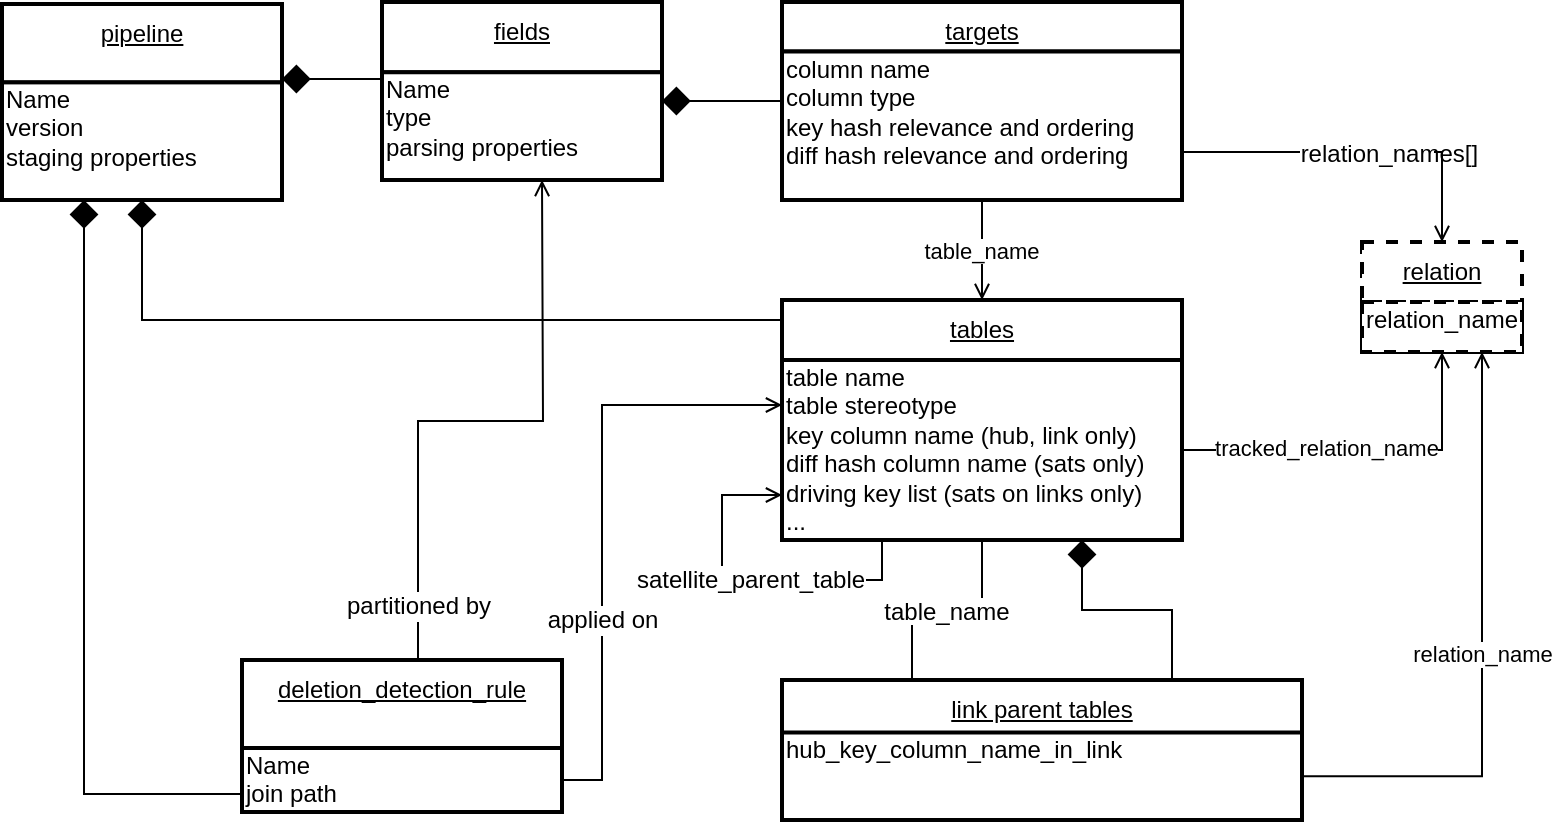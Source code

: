<mxfile version="22.0.2" type="device">
  <diagram id="ijRAcNG_xyvAAmmFcgrQ" name="Seite-1">
    <mxGraphModel dx="1434" dy="844" grid="1" gridSize="10" guides="1" tooltips="1" connect="1" arrows="1" fold="1" page="1" pageScale="1" pageWidth="827" pageHeight="1169" background="#FFFFFF" math="0" shadow="0">
      <root>
        <mxCell id="0" />
        <mxCell id="1" parent="0" />
        <mxCell id="78bXQyf61V3LpKi4EcEU-1" style="shape=rect;verticalAlign=top;align=left;fontSize=12;fontFamily=Helvetica;shadow=0;strokeWidth=2;fillColor=#FFFFFF;strokeColor=#000000;opacity=100.0;gliffyId=61;" parent="1" vertex="1">
          <mxGeometry x="140" y="360" width="160" height="76" as="geometry" />
        </mxCell>
        <mxCell id="78bXQyf61V3LpKi4EcEU-2" value="&lt;div style=&quot;width: 157.0px;height:auto;word-break: break-word;&quot;&gt;&lt;div align=&quot;center&quot;&gt;&lt;span style=&quot;font-family: Arial; font-size: 12px; font-weight: normal; text-decoration: underline; line-height: 14px;&quot;&gt;deletion_detection_rule&lt;/span&gt;&lt;/div&gt;&lt;/div&gt;" style="shape=rect;shadow=0;strokeWidth=2;fillColor=#FFFFFF;strokeColor=#000000;opacity=100.0;html=1;nl2Br=0;verticalAlign=top;align=center;spacingLeft=6.0;spacingRight=6;spacingTop=1.0;spacingBottom=8;whiteSpace=wrap;gliffyId=62;" parent="78bXQyf61V3LpKi4EcEU-1" vertex="1">
          <mxGeometry width="160" height="44" as="geometry" />
        </mxCell>
        <mxCell id="78bXQyf61V3LpKi4EcEU-3" value="&lt;div style=&#39;width: 157.0px;height:auto;word-break: break-word;&#39;&gt;&lt;div align=&quot;left&quot;&gt;&lt;span style=&quot;font-family: Arial; font-size: 12px; font-weight: normal; text-decoration: none; line-height: 14px;&quot;&gt;Name&lt;/span&gt;&lt;/div&gt;&lt;div align=&quot;left&quot;&gt;&lt;span style=&quot;font-family: Arial; font-size: 12px; font-weight: normal; text-decoration: none; line-height: 14px;&quot;&gt;join path&lt;/span&gt;&lt;/div&gt;&lt;/div&gt;" style="shape=rect;shadow=0;strokeWidth=2;fillColor=#FFFFFF;strokeColor=#000000;opacity=100.0;html=1;nl2Br=0;verticalAlign=top;align=left;spacingLeft=0.0;spacingRight=0;spacingTop=-5.0;spacingBottom=2;whiteSpace=wrap;gliffyId=64;" parent="78bXQyf61V3LpKi4EcEU-1" vertex="1">
          <mxGeometry y="44" width="160" height="32" as="geometry" />
        </mxCell>
        <mxCell id="78bXQyf61V3LpKi4EcEU-4" style="shape=rect;verticalAlign=top;align=left;fontSize=12;fontFamily=Helvetica;shadow=0;strokeWidth=2;fillColor=#FFFFFF;strokeColor=#000000;opacity=100.0;gliffyId=2;" parent="1" vertex="1">
          <mxGeometry x="20" y="32" width="140" height="98" as="geometry" />
        </mxCell>
        <mxCell id="78bXQyf61V3LpKi4EcEU-5" value="&lt;div style=&#39;width: 137.0px;height:auto;word-break: break-word;&#39;&gt;&lt;div align=&quot;center&quot;&gt;&lt;span style=&quot;font-family: Arial; font-size: 12px; font-weight: normal; text-decoration: underline; line-height: 14px;&quot;&gt;pipeline&lt;/span&gt;&lt;/div&gt;&lt;/div&gt;" style="shape=rect;shadow=0;strokeWidth=2;fillColor=#FFFFFF;strokeColor=#000000;opacity=100.0;html=1;nl2Br=0;verticalAlign=top;align=center;spacingLeft=6.0;spacingRight=6;spacingTop=1.0;spacingBottom=8;whiteSpace=wrap;gliffyId=3;" parent="78bXQyf61V3LpKi4EcEU-4" vertex="1">
          <mxGeometry width="140" height="39.2" as="geometry" />
        </mxCell>
        <mxCell id="78bXQyf61V3LpKi4EcEU-6" value="&lt;div style=&quot;width: 137.0px;height:auto;word-break: break-word;&quot;&gt;&lt;div align=&quot;left&quot;&gt;&lt;span style=&quot;font-family: Arial; font-size: 12px; font-weight: normal; text-decoration: none; line-height: 14px;&quot; class=&quot;&quot;&gt;Name&lt;/span&gt;&lt;/div&gt;&lt;div align=&quot;left&quot;&gt;&lt;span style=&quot;font-family: Arial; font-size: 12px; font-weight: normal; text-decoration: none; line-height: 14px;&quot; class=&quot;&quot;&gt;version&lt;/span&gt;&lt;/div&gt;&lt;div align=&quot;left&quot;&gt;&lt;span style=&quot;font-family: Arial; font-size: 12px; font-weight: normal; text-decoration: none; line-height: 14px;&quot; class=&quot;&quot;&gt;staging properties&lt;/span&gt;&lt;/div&gt;&lt;/div&gt;" style="shape=rect;shadow=0;strokeWidth=2;fillColor=#FFFFFF;strokeColor=#000000;opacity=100.0;html=1;nl2Br=0;verticalAlign=top;align=left;spacingLeft=0.0;spacingRight=0;spacingTop=-5.0;spacingBottom=2;whiteSpace=wrap;gliffyId=5;" parent="78bXQyf61V3LpKi4EcEU-4" vertex="1">
          <mxGeometry y="39.2" width="140" height="58.8" as="geometry" />
        </mxCell>
        <mxCell id="78bXQyf61V3LpKi4EcEU-7" style="shape=rect;verticalAlign=top;align=left;fontSize=12;fontFamily=Helvetica;shadow=0;strokeWidth=2;fillColor=#FFFFFF;strokeColor=#000000;opacity=100.0;gliffyId=7;" parent="1" vertex="1">
          <mxGeometry x="210" y="31" width="140" height="89" as="geometry" />
        </mxCell>
        <mxCell id="78bXQyf61V3LpKi4EcEU-8" value="&lt;div style=&quot;width: 197.0px;height:auto;word-break: break-word;&quot;&gt;&lt;div align=&quot;center&quot;&gt;&lt;span style=&quot;font-family: Arial; font-size: 12px; font-weight: normal; text-decoration: underline; line-height: 14px;&quot; class=&quot;&quot;&gt;fields&lt;/span&gt;&lt;/div&gt;&lt;/div&gt;" style="shape=rect;shadow=0;strokeWidth=2;fillColor=#FFFFFF;strokeColor=#000000;opacity=100.0;html=1;nl2Br=0;verticalAlign=top;align=center;spacingLeft=6.0;spacingRight=6;spacingTop=1.0;spacingBottom=8;whiteSpace=wrap;gliffyId=8;" parent="78bXQyf61V3LpKi4EcEU-7" vertex="1">
          <mxGeometry width="140" height="35.132" as="geometry" />
        </mxCell>
        <mxCell id="78bXQyf61V3LpKi4EcEU-9" value="&lt;div style=&#39;width: 197.0px;height:auto;word-break: break-word;&#39;&gt;&lt;div align=&quot;left&quot;&gt;&lt;span style=&quot;font-family: Arial; font-size: 12px; font-weight: normal; text-decoration: none; line-height: 14px;&quot;&gt;Name&lt;/span&gt;&lt;/div&gt;&lt;div align=&quot;left&quot;&gt;&lt;span style=&quot;font-family: Arial; font-size: 12px; font-weight: normal; text-decoration: none; line-height: 14px;&quot;&gt;type&lt;/span&gt;&lt;/div&gt;&lt;div align=&quot;left&quot;&gt;&lt;span style=&quot;font-family: Arial; font-size: 12px; font-weight: normal; text-decoration: none; line-height: 14px;&quot;&gt;parsing properties&lt;/span&gt;&lt;/div&gt;&lt;/div&gt;" style="shape=rect;shadow=0;strokeWidth=2;fillColor=#FFFFFF;strokeColor=#000000;opacity=100.0;html=1;nl2Br=0;verticalAlign=top;align=left;spacingLeft=0.0;spacingRight=0;spacingTop=-5.0;spacingBottom=2;whiteSpace=wrap;gliffyId=10;" parent="78bXQyf61V3LpKi4EcEU-7" vertex="1">
          <mxGeometry y="35.132" width="140" height="53.868" as="geometry" />
        </mxCell>
        <mxCell id="78bXQyf61V3LpKi4EcEU-10" style="shape=rect;verticalAlign=top;align=left;fontSize=12;fontFamily=Helvetica;shadow=0;strokeWidth=2;fillColor=#FFFFFF;strokeColor=#000000;opacity=100.0;gliffyId=12;" parent="1" vertex="1">
          <mxGeometry x="410" y="180" width="200" height="120" as="geometry" />
        </mxCell>
        <mxCell id="78bXQyf61V3LpKi4EcEU-11" value="&lt;div style=&quot;width: 197.0px;height:auto;word-break: break-word;&quot;&gt;&lt;div align=&quot;center&quot;&gt;&lt;span style=&quot;font-family: Arial; font-size: 12px; font-weight: normal; text-decoration: underline; line-height: 14px;&quot;&gt;tables&lt;/span&gt;&lt;/div&gt;&lt;/div&gt;" style="shape=rect;shadow=0;strokeWidth=2;fillColor=#FFFFFF;strokeColor=#000000;opacity=100.0;html=1;nl2Br=0;verticalAlign=top;align=center;spacingLeft=6.0;spacingRight=6;spacingTop=1.0;spacingBottom=8;whiteSpace=wrap;gliffyId=13;" parent="78bXQyf61V3LpKi4EcEU-10" vertex="1">
          <mxGeometry width="200" height="30" as="geometry" />
        </mxCell>
        <mxCell id="tocurA1neB7LAM1Sksem-8" value="satellite_parent_table" style="edgeStyle=orthogonalEdgeStyle;rounded=0;orthogonalLoop=1;jettySize=auto;html=1;entryX=0;entryY=0.75;entryDx=0;entryDy=0;exitX=0.25;exitY=1;exitDx=0;exitDy=0;endArrow=open;endFill=0;fontSize=12;" parent="78bXQyf61V3LpKi4EcEU-10" source="78bXQyf61V3LpKi4EcEU-12" target="78bXQyf61V3LpKi4EcEU-12" edge="1">
          <mxGeometry relative="1" as="geometry">
            <mxPoint x="40" y="250" as="targetPoint" />
            <Array as="points">
              <mxPoint x="50" y="140" />
              <mxPoint x="-30" y="140" />
              <mxPoint x="-30" y="98" />
            </Array>
          </mxGeometry>
        </mxCell>
        <mxCell id="78bXQyf61V3LpKi4EcEU-12" value="&lt;div style=&quot;width: 197.0px;height:auto;word-break: break-word;&quot;&gt;&lt;div align=&quot;left&quot;&gt;&lt;span style=&quot;font-family: Arial; font-size: 12px; font-weight: normal; text-decoration: none; line-height: 14px;&quot;&gt;table name&lt;/span&gt;&lt;/div&gt;&lt;div align=&quot;left&quot;&gt;&lt;span style=&quot;font-family: Arial; font-size: 12px; font-weight: normal; text-decoration: none; line-height: 14px;&quot;&gt;table stereotype&lt;/span&gt;&lt;/div&gt;&lt;div align=&quot;left&quot;&gt;&lt;span style=&quot;font-family: Arial; font-size: 12px; font-weight: normal; text-decoration: none; line-height: 14px;&quot;&gt;key column name (hub, link only)&lt;/span&gt;&lt;/div&gt;&lt;div align=&quot;left&quot;&gt;&lt;span style=&quot;font-family: Arial; font-size: 12px; font-weight: normal; text-decoration: none; line-height: 14px;&quot;&gt;diff hash column name (sats only)&lt;/span&gt;&lt;/div&gt;&lt;div align=&quot;left&quot;&gt;&lt;span style=&quot;font-family: Arial; font-size: 12px; font-weight: normal; text-decoration: none; line-height: 14px;&quot;&gt;driving key list (sats on links only)&lt;/span&gt;&lt;/div&gt;&lt;div align=&quot;left&quot;&gt;&lt;span style=&quot;font-family: Arial; font-size: 12px; font-weight: normal; text-decoration: none; line-height: 14px;&quot;&gt;...&lt;/span&gt;&lt;/div&gt;&lt;/div&gt;" style="shape=rect;shadow=0;strokeWidth=2;fillColor=#FFFFFF;strokeColor=#000000;opacity=100.0;html=1;nl2Br=0;verticalAlign=top;align=left;spacingLeft=0.0;spacingRight=0;spacingTop=-5.0;spacingBottom=2;whiteSpace=wrap;gliffyId=15;" parent="78bXQyf61V3LpKi4EcEU-10" vertex="1">
          <mxGeometry y="30" width="200" height="90" as="geometry" />
        </mxCell>
        <mxCell id="78bXQyf61V3LpKi4EcEU-13" style="shape=rect;verticalAlign=top;align=left;fontSize=12;fontFamily=Helvetica;shadow=0;strokeWidth=2;fillColor=#FFFFFF;strokeColor=#000000;opacity=100.0;gliffyId=26;" parent="1" vertex="1">
          <mxGeometry x="410" y="31" width="200" height="99" as="geometry" />
        </mxCell>
        <mxCell id="78bXQyf61V3LpKi4EcEU-14" value="&lt;div style=&quot;width: 197.0px;height:auto;word-break: break-word;&quot;&gt;&lt;div align=&quot;center&quot;&gt;&lt;span style=&quot;font-family: Arial; font-size: 12px; font-weight: normal; text-decoration: underline; line-height: 14px;&quot;&gt;targets&lt;/span&gt;&lt;/div&gt;&lt;/div&gt;" style="shape=rect;shadow=0;strokeWidth=2;fillColor=#FFFFFF;strokeColor=#000000;opacity=100.0;html=1;nl2Br=0;verticalAlign=top;align=center;spacingLeft=6.0;spacingRight=6;spacingTop=1.0;spacingBottom=8;whiteSpace=wrap;gliffyId=27;" parent="78bXQyf61V3LpKi4EcEU-13" vertex="1">
          <mxGeometry width="200" height="24.75" as="geometry" />
        </mxCell>
        <mxCell id="78bXQyf61V3LpKi4EcEU-15" value="&lt;div style=&quot;width: 197.0px;height:auto;word-break: break-word;&quot;&gt;&lt;div align=&quot;left&quot;&gt;&lt;span style=&quot;font-family: Arial; background-color: initial;&quot;&gt;column name&lt;/span&gt;&lt;br&gt;&lt;/div&gt;&lt;div align=&quot;left&quot;&gt;&lt;span style=&quot;font-family: Arial; font-size: 12px; font-weight: normal; text-decoration: none; line-height: 14px;&quot;&gt;column type&lt;/span&gt;&lt;/div&gt;&lt;div align=&quot;left&quot;&gt;&lt;span style=&quot;font-family: Arial; font-size: 12px; font-weight: normal; text-decoration: none; line-height: 14px;&quot;&gt;key hash relevance and ordering&lt;/span&gt;&lt;/div&gt;&lt;div align=&quot;left&quot;&gt;&lt;span style=&quot;font-family: Arial; font-size: 12px; font-weight: normal; text-decoration: none; line-height: 14px;&quot;&gt;diff hash relevance&amp;nbsp;and ordering&lt;/span&gt;&lt;/div&gt;&lt;/div&gt;" style="shape=rect;shadow=0;strokeWidth=2;fillColor=#FFFFFF;strokeColor=#000000;opacity=100.0;html=1;nl2Br=0;verticalAlign=top;align=left;spacingLeft=0.0;spacingRight=0;spacingTop=-5.0;spacingBottom=2;whiteSpace=wrap;gliffyId=29;" parent="78bXQyf61V3LpKi4EcEU-13" vertex="1">
          <mxGeometry y="24.75" width="200" height="74.25" as="geometry" />
        </mxCell>
        <mxCell id="78bXQyf61V3LpKi4EcEU-19" style="shape=rect;verticalAlign=top;align=left;fontSize=12;fontFamily=Helvetica;shadow=0;strokeWidth=2;fillColor=#FFFFFF;strokeColor=#000000;opacity=100.0;gliffyId=39;dashed=1;" parent="1" vertex="1">
          <mxGeometry x="700" y="151" width="80" height="55" as="geometry" />
        </mxCell>
        <mxCell id="78bXQyf61V3LpKi4EcEU-20" value="&lt;div style=&quot;width: 77.0px;height:auto;word-break: break-word;&quot;&gt;&lt;div align=&quot;center&quot;&gt;&lt;span style=&quot;font-family: Arial; font-size: 12px; font-weight: normal; text-decoration: underline; line-height: 14px;&quot;&gt;relation&lt;/span&gt;&lt;/div&gt;&lt;/div&gt;" style="shape=rect;shadow=0;strokeWidth=2;fillColor=#FFFFFF;strokeColor=#000000;opacity=100.0;html=1;nl2Br=0;verticalAlign=top;align=center;spacingLeft=6.0;spacingRight=6;spacingTop=1.0;spacingBottom=8;whiteSpace=wrap;gliffyId=40;dashed=1;" parent="78bXQyf61V3LpKi4EcEU-19" vertex="1">
          <mxGeometry width="80" height="30" as="geometry" />
        </mxCell>
        <mxCell id="78bXQyf61V3LpKi4EcEU-21" value="&lt;div style=&quot;width: 77.0px;height:auto;word-break: break-word;&quot;&gt;&lt;div align=&quot;left&quot;&gt;&lt;span style=&quot;font-family: Arial; font-size: 12px; font-weight: normal; text-decoration: none; line-height: 14px;&quot; class=&quot;&quot;&gt;relation_name&lt;/span&gt;&lt;/div&gt;&lt;/div&gt;" style="shape=rect;shadow=0;strokeWidth=2;fillColor=#FFFFFF;strokeColor=#000000;opacity=100.0;html=1;nl2Br=0;verticalAlign=top;align=left;spacingLeft=0.0;spacingRight=0;spacingTop=-5.0;spacingBottom=2;whiteSpace=wrap;gliffyId=42;dashed=1;" parent="78bXQyf61V3LpKi4EcEU-19" vertex="1">
          <mxGeometry y="30" width="80" height="25" as="geometry" />
        </mxCell>
        <mxCell id="78bXQyf61V3LpKi4EcEU-25" style="shape=filledEdge;strokeWidth=1;strokeColor=#000000;fillColor=none;startArrow=none;startFill=0;startSize=6;endArrow=diamond;endFill=1;endSize=12;rounded=0;gliffyId=68;edgeStyle=orthogonalEdgeStyle;" parent="1" source="78bXQyf61V3LpKi4EcEU-1" target="78bXQyf61V3LpKi4EcEU-4" edge="1">
          <mxGeometry width="100" height="100" relative="1" as="geometry">
            <Array as="points">
              <mxPoint x="200" y="427" />
              <mxPoint x="61" y="427" />
              <mxPoint x="61" y="107" />
            </Array>
          </mxGeometry>
        </mxCell>
        <mxCell id="78bXQyf61V3LpKi4EcEU-26" style="shape=filledEdge;strokeWidth=1;strokeColor=#000000;fillColor=none;startArrow=none;startFill=0;startSize=6;endArrow=diamond;endFill=1;endSize=12;rounded=0;gliffyId=24;edgeStyle=orthogonalEdgeStyle;" parent="1" source="78bXQyf61V3LpKi4EcEU-7" target="78bXQyf61V3LpKi4EcEU-4" edge="1">
          <mxGeometry width="100" height="100" relative="1" as="geometry">
            <Array as="points">
              <mxPoint x="240.002" y="69.5" />
              <mxPoint x="213.334" y="69.5" />
              <mxPoint x="186.667" y="69.5" />
              <mxPoint x="160" y="69.5" />
            </Array>
          </mxGeometry>
        </mxCell>
        <mxCell id="78bXQyf61V3LpKi4EcEU-27" style="shape=filledEdge;strokeWidth=1;strokeColor=#000000;fillColor=none;startArrow=none;startFill=0;startSize=6;endArrow=diamond;endFill=1;endSize=12;rounded=0;gliffyId=31;edgeStyle=orthogonalEdgeStyle;" parent="1" source="78bXQyf61V3LpKi4EcEU-13" target="78bXQyf61V3LpKi4EcEU-7" edge="1">
          <mxGeometry width="100" height="100" relative="1" as="geometry">
            <Array as="points">
              <mxPoint x="500" y="70" />
              <mxPoint x="480" y="70" />
              <mxPoint x="460" y="70" />
              <mxPoint x="440" y="70" />
            </Array>
          </mxGeometry>
        </mxCell>
        <mxCell id="78bXQyf61V3LpKi4EcEU-28" value="" style="shape=filledEdge;strokeWidth=1;strokeColor=#000000;fillColor=none;startArrow=none;startFill=0;startSize=6;endArrow=diamond;endFill=1;endSize=12;rounded=0;gliffyId=38;edgeStyle=orthogonalEdgeStyle;exitX=0.75;exitY=0;exitDx=0;exitDy=0;entryX=0.75;entryY=1;entryDx=0;entryDy=0;fontSize=12;" parent="1" source="tocurA1neB7LAM1Sksem-5" target="78bXQyf61V3LpKi4EcEU-12" edge="1">
          <mxGeometry width="100" height="100" relative="1" as="geometry">
            <mxPoint x="540" y="367" as="sourcePoint" />
          </mxGeometry>
        </mxCell>
        <mxCell id="78bXQyf61V3LpKi4EcEU-29" style="shape=filledEdge;strokeWidth=1;strokeColor=#000000;fillColor=none;startArrow=none;startFill=0;startSize=6;endArrow=diamond;endFill=1;endSize=12;rounded=0;gliffyId=25;edgeStyle=orthogonalEdgeStyle;targetPerimeterSpacing=0;sourcePerimeterSpacing=0;" parent="1" source="78bXQyf61V3LpKi4EcEU-11" target="78bXQyf61V3LpKi4EcEU-6" edge="1">
          <mxGeometry width="100" height="100" relative="1" as="geometry">
            <Array as="points">
              <mxPoint x="90" y="190" />
            </Array>
            <mxPoint x="80" y="240" as="targetPoint" />
          </mxGeometry>
        </mxCell>
        <mxCell id="78bXQyf61V3LpKi4EcEU-30" style="shape=filledEdge;strokeWidth=1;strokeColor=#000000;fillColor=none;startArrow=none;startFill=0;startSize=6;endArrow=open;endFill=0;endSize=6;rounded=0;html=1;nl2Br=0;gliffyId=70;entryX=0;entryY=0.25;edgeStyle=orthogonalEdgeStyle;entryDx=0;entryDy=0;" parent="1" source="78bXQyf61V3LpKi4EcEU-3" target="78bXQyf61V3LpKi4EcEU-12" edge="1">
          <mxGeometry width="100" height="100" relative="1" as="geometry">
            <Array as="points">
              <mxPoint x="320" y="420" />
              <mxPoint x="320" y="233" />
            </Array>
          </mxGeometry>
        </mxCell>
        <mxCell id="78bXQyf61V3LpKi4EcEU-31" value="&lt;div style=&#39;width: 66.391px;height:auto;word-break: break-word;&#39;&gt;&lt;div align=&quot;center&quot;&gt;&lt;span style=&quot;font-family: Arial; font-size: 12px; line-height: 14px;&quot;&gt;applied on&lt;/span&gt;&lt;/div&gt;&lt;/div&gt;" style="text;html=1;nl2Br=0;labelBackgroundColor=#FFFFFF;html=1;nl2Br=0;verticalAlign=middle;align=center;spacingLeft=0.0;spacingRight=0;gliffyId=71;" parent="78bXQyf61V3LpKi4EcEU-30" vertex="1">
          <mxGeometry x="-0.457" relative="1" as="geometry">
            <mxPoint y="-19" as="offset" />
          </mxGeometry>
        </mxCell>
        <mxCell id="78bXQyf61V3LpKi4EcEU-32" style="shape=filledEdge;strokeWidth=1;strokeColor=#000000;fillColor=none;startArrow=none;startFill=0;startSize=6;endArrow=open;endFill=0;endSize=6;rounded=0;html=1;nl2Br=0;gliffyId=72;exitX=0.55;exitY=0.0;exitPerimeter=0;edgeStyle=orthogonalEdgeStyle;" parent="1" source="78bXQyf61V3LpKi4EcEU-1" edge="1">
          <mxGeometry width="100" height="100" relative="1" as="geometry">
            <mxPoint x="290" y="120" as="targetPoint" />
          </mxGeometry>
        </mxCell>
        <mxCell id="78bXQyf61V3LpKi4EcEU-33" value="&lt;div style=&#39;width: 83.047px;height:auto;word-break: break-word;&#39;&gt;&lt;div align=&quot;center&quot;&gt;&lt;span style=&quot;font-family: Arial; font-size: 12px; line-height: 14px;&quot;&gt;partitioned by&lt;/span&gt;&lt;/div&gt;&lt;/div&gt;" style="text;html=1;nl2Br=0;labelBackgroundColor=#FFFFFF;html=1;nl2Br=0;verticalAlign=middle;align=center;spacingLeft=0.0;spacingRight=0;gliffyId=73;" parent="78bXQyf61V3LpKi4EcEU-32" vertex="1">
          <mxGeometry x="-0.82" relative="1" as="geometry">
            <mxPoint as="offset" />
          </mxGeometry>
        </mxCell>
        <mxCell id="78bXQyf61V3LpKi4EcEU-34" value="table_name" style="shape=filledEdge;strokeWidth=1;strokeColor=#000000;fillColor=none;startArrow=open;startFill=0;startSize=6;endArrow=none;endFill=0;endSize=6;rounded=0;gliffyId=32;exitX=0.5;exitY=0.0;exitPerimeter=0;entryX=0.5;entryY=1.0;entryPerimeter=0;edgeStyle=orthogonalEdgeStyle;" parent="1" source="78bXQyf61V3LpKi4EcEU-10" target="78bXQyf61V3LpKi4EcEU-13" edge="1">
          <mxGeometry width="100" height="100" relative="1" as="geometry" />
        </mxCell>
        <mxCell id="78bXQyf61V3LpKi4EcEU-35" value="table_name" style="shape=filledEdge;strokeWidth=1;strokeColor=#000000;fillColor=none;startArrow=none;startFill=0;startSize=6;endArrow=none;endFill=0;endSize=6;rounded=0;gliffyId=74;exitX=0.25;exitY=0;entryX=0.5;entryY=1;edgeStyle=orthogonalEdgeStyle;exitDx=0;exitDy=0;entryDx=0;entryDy=0;fontSize=12;" parent="1" source="tocurA1neB7LAM1Sksem-5" target="78bXQyf61V3LpKi4EcEU-12" edge="1">
          <mxGeometry width="100" height="100" relative="1" as="geometry">
            <mxPoint x="468.0" y="367" as="sourcePoint" />
          </mxGeometry>
        </mxCell>
        <mxCell id="78bXQyf61V3LpKi4EcEU-38" style="shape=filledEdge;strokeWidth=1;strokeColor=#000000;fillColor=none;startArrow=none;startFill=0;startSize=6;endArrow=open;endFill=0;endSize=6;rounded=0;html=1;nl2Br=0;gliffyId=46;edgeStyle=orthogonalEdgeStyle;entryX=0.5;entryY=0;entryDx=0;entryDy=0;" parent="1" source="78bXQyf61V3LpKi4EcEU-15" target="78bXQyf61V3LpKi4EcEU-20" edge="1">
          <mxGeometry width="100" height="100" relative="1" as="geometry">
            <Array as="points">
              <mxPoint x="740" y="106" />
            </Array>
            <mxPoint x="760" y="30" as="sourcePoint" />
            <mxPoint x="740" y="150" as="targetPoint" />
          </mxGeometry>
        </mxCell>
        <mxCell id="78bXQyf61V3LpKi4EcEU-39" value="&lt;div style=&quot;width: 66.391px;height:auto;word-break: break-word;&quot;&gt;&lt;div align=&quot;center&quot;&gt;&lt;span style=&quot;font-family: Arial; font-size: 12px; line-height: 14px;&quot;&gt;relation_names[]&lt;/span&gt;&lt;/div&gt;&lt;/div&gt;" style="text;html=1;nl2Br=0;labelBackgroundColor=#FFFFFF;html=1;nl2Br=0;verticalAlign=middle;align=center;spacingLeft=0.0;spacingRight=0;gliffyId=47;" parent="78bXQyf61V3LpKi4EcEU-38" vertex="1">
          <mxGeometry x="0.045" relative="1" as="geometry">
            <mxPoint y="1" as="offset" />
          </mxGeometry>
        </mxCell>
        <mxCell id="tocurA1neB7LAM1Sksem-1" value="relation_name" style="edgeStyle=orthogonalEdgeStyle;rounded=0;orthogonalLoop=1;jettySize=auto;html=1;entryX=0.75;entryY=1;entryDx=0;entryDy=0;endArrow=open;endFill=0;exitX=1;exitY=0.5;exitDx=0;exitDy=0;" parent="1" source="tocurA1neB7LAM1Sksem-6" target="78bXQyf61V3LpKi4EcEU-21" edge="1">
          <mxGeometry relative="1" as="geometry" />
        </mxCell>
        <mxCell id="tocurA1neB7LAM1Sksem-2" style="edgeStyle=orthogonalEdgeStyle;rounded=0;orthogonalLoop=1;jettySize=auto;html=1;entryX=0.5;entryY=1;entryDx=0;entryDy=0;endArrow=open;endFill=0;" parent="1" source="78bXQyf61V3LpKi4EcEU-12" target="78bXQyf61V3LpKi4EcEU-21" edge="1">
          <mxGeometry relative="1" as="geometry" />
        </mxCell>
        <mxCell id="tocurA1neB7LAM1Sksem-3" value="tracked_relation_name" style="edgeLabel;html=1;align=center;verticalAlign=middle;resizable=0;points=[];" parent="tocurA1neB7LAM1Sksem-2" vertex="1" connectable="0">
          <mxGeometry x="-0.2" y="1" relative="1" as="geometry">
            <mxPoint as="offset" />
          </mxGeometry>
        </mxCell>
        <mxCell id="tocurA1neB7LAM1Sksem-4" style="shape=rect;verticalAlign=top;align=left;fontSize=12;fontFamily=Helvetica;shadow=0;strokeWidth=2;fillColor=#FFFFFF;strokeColor=#000000;opacity=100.0;gliffyId=33;" parent="1" vertex="1">
          <mxGeometry x="410" y="370" width="260" height="70" as="geometry" />
        </mxCell>
        <mxCell id="tocurA1neB7LAM1Sksem-5" value="&lt;div style=&quot;width: 137.0px;height:auto;word-break: break-word;&quot;&gt;&lt;div align=&quot;center&quot;&gt;&lt;span style=&quot;font-family: Arial; font-size: 12px; font-weight: normal; text-decoration: underline; line-height: 14px;&quot;&gt;link parent tables&lt;/span&gt;&lt;/div&gt;&lt;/div&gt;" style="shape=rect;shadow=0;strokeWidth=2;fillColor=#FFFFFF;strokeColor=#000000;opacity=100.0;html=1;nl2Br=0;verticalAlign=top;align=center;spacingLeft=6.0;spacingRight=6;spacingTop=1.0;spacingBottom=8;whiteSpace=wrap;gliffyId=34;" parent="tocurA1neB7LAM1Sksem-4" vertex="1">
          <mxGeometry width="260.0" height="49.677" as="geometry" />
        </mxCell>
        <mxCell id="tocurA1neB7LAM1Sksem-6" value="hub_key_column_name_in_link" style="shape=rect;shadow=0;strokeWidth=2;fillColor=#FFFFFF;strokeColor=#000000;opacity=100.0;nl2Br=0;verticalAlign=top;align=left;spacingLeft=0.0;spacingRight=0;spacingTop=-5.0;spacingBottom=2;whiteSpace=wrap;gliffyId=36;html=1;" parent="tocurA1neB7LAM1Sksem-4" vertex="1">
          <mxGeometry y="26.25" width="260.0" height="43.75" as="geometry" />
        </mxCell>
      </root>
    </mxGraphModel>
  </diagram>
</mxfile>
